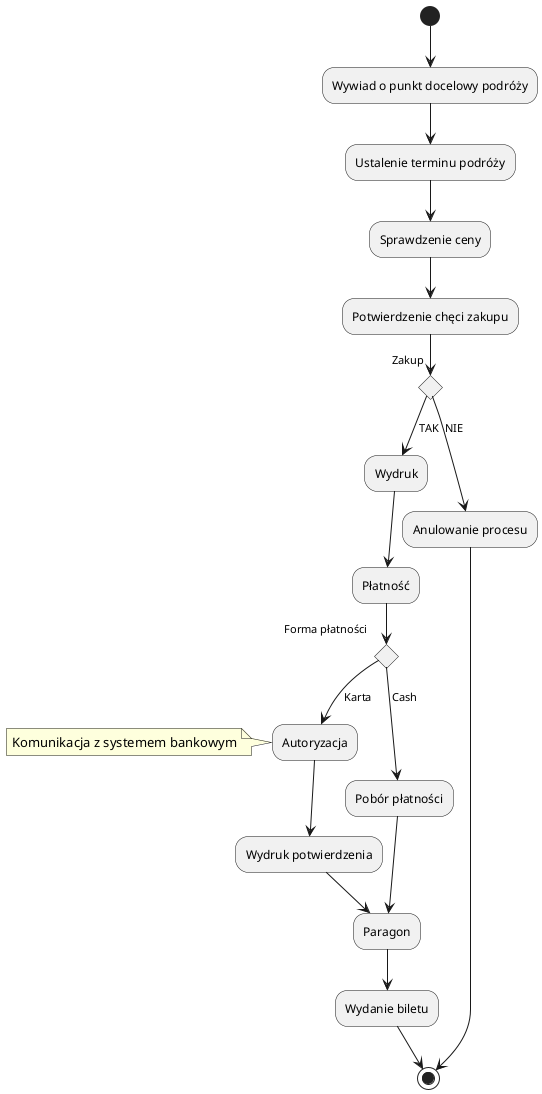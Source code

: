 @startuml

(*) --> "Wywiad o punkt docelowy podróży" 
--> "Ustalenie terminu podróży"
--> "Sprawdzenie ceny"
--> "Potwierdzenie chęci zakupu"
if "Zakup" then
    --> [TAK] "Wydruk"
    --> "Płatność"
    if "Forma płatności" then
        --> [Karta] "Autoryzacja"
        note left
        Komunikacja z systemem bankowym
        end note
        --> "Wydruk potwierdzenia"
        --> "Paragon"
        --> "Wydanie biletu"
        --> (*) 
    else 
        --> [Cash] "Pobór płatności"
    --> "Paragon"
    endif
else 
--> [NIE] "Anulowanie procesu"
--> (*)
@enduml